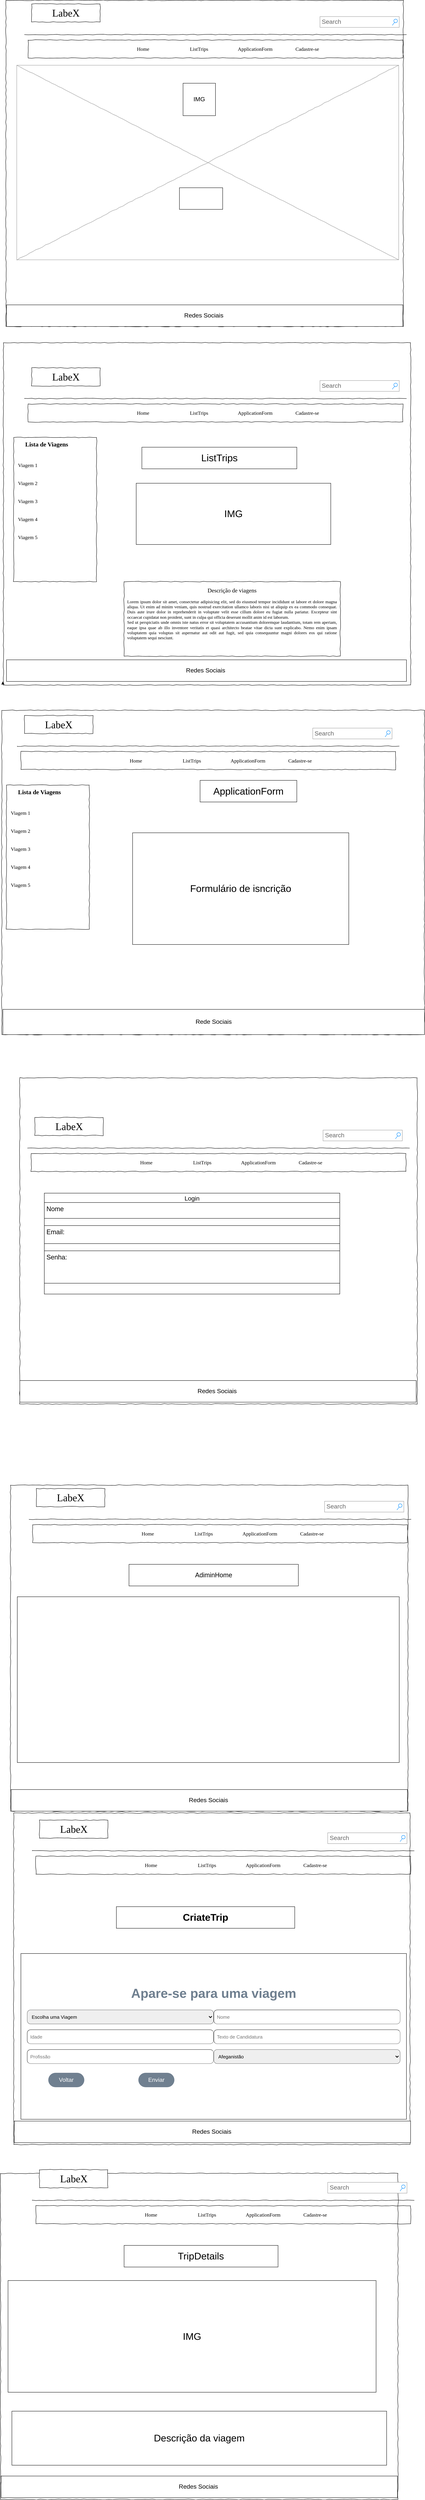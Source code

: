 <mxfile version="14.8.4" type="device"><diagram name="Page-1" id="03018318-947c-dd8e-b7a3-06fadd420f32"><mxGraphModel dx="2522" dy="762" grid="1" gridSize="10" guides="1" tooltips="1" connect="1" arrows="1" fold="1" page="1" pageScale="1" pageWidth="1100" pageHeight="850" background="none" math="0" shadow="0"><root><mxCell id="0"/><mxCell id="1" parent="0"/><mxCell id="677b7b8949515195-1" value="" style="whiteSpace=wrap;html=1;rounded=0;shadow=0;labelBackgroundColor=none;strokeColor=#000000;strokeWidth=1;fillColor=none;fontFamily=Verdana;fontSize=12;fontColor=#000000;align=center;comic=1;" parent="1" vertex="1"><mxGeometry x="-31.5" y="50" width="1103" height="905" as="geometry"/></mxCell><mxCell id="677b7b8949515195-2" value="&lt;font style=&quot;vertical-align: inherit&quot;&gt;&lt;font style=&quot;vertical-align: inherit&quot;&gt;LabeX&lt;/font&gt;&lt;/font&gt;" style="whiteSpace=wrap;html=1;rounded=0;shadow=0;labelBackgroundColor=none;strokeWidth=1;fontFamily=Verdana;fontSize=28;align=center;comic=1;" parent="1" vertex="1"><mxGeometry x="40" y="60" width="190" height="50" as="geometry"/></mxCell><mxCell id="677b7b8949515195-3" value="Search" style="strokeWidth=1;shadow=0;dashed=0;align=center;html=1;shape=mxgraph.mockup.forms.searchBox;strokeColor=#999999;mainText=;strokeColor2=#008cff;fontColor=#666666;fontSize=17;align=left;spacingLeft=3;rounded=0;labelBackgroundColor=none;comic=1;" parent="1" vertex="1"><mxGeometry x="840" y="95" width="220" height="30" as="geometry"/></mxCell><mxCell id="677b7b8949515195-9" value="" style="line;strokeWidth=1;html=1;rounded=0;shadow=0;labelBackgroundColor=none;fillColor=none;fontFamily=Verdana;fontSize=14;fontColor=#000000;align=center;comic=1;" parent="1" vertex="1"><mxGeometry x="20" y="140" width="1060" height="10" as="geometry"/></mxCell><mxCell id="677b7b8949515195-10" value="" style="whiteSpace=wrap;html=1;rounded=0;shadow=0;labelBackgroundColor=none;strokeWidth=1;fillColor=none;fontFamily=Verdana;fontSize=12;align=center;comic=1;" parent="1" vertex="1"><mxGeometry x="30" y="160" width="1040" height="50" as="geometry"/></mxCell><mxCell id="677b7b8949515195-11" value="&lt;font style=&quot;vertical-align: inherit&quot;&gt;&lt;font style=&quot;vertical-align: inherit&quot;&gt;Home&lt;/font&gt;&lt;/font&gt;" style="text;html=1;points=[];align=left;verticalAlign=top;spacingTop=-4;fontSize=14;fontFamily=Verdana" parent="1" vertex="1"><mxGeometry x="330" y="175" width="60" height="20" as="geometry"/></mxCell><mxCell id="677b7b8949515195-12" value="&lt;font style=&quot;vertical-align: inherit&quot;&gt;&lt;font style=&quot;vertical-align: inherit&quot;&gt;ListTrips&lt;/font&gt;&lt;/font&gt;" style="text;html=1;points=[];align=left;verticalAlign=top;spacingTop=-4;fontSize=14;fontFamily=Verdana" parent="1" vertex="1"><mxGeometry x="477" y="175" width="83" height="20" as="geometry"/></mxCell><mxCell id="677b7b8949515195-13" value="&lt;font style=&quot;vertical-align: inherit&quot;&gt;&lt;font style=&quot;vertical-align: inherit&quot;&gt;ApplicationForm&lt;/font&gt;&lt;/font&gt;" style="text;html=1;points=[];align=left;verticalAlign=top;spacingTop=-4;fontSize=14;fontFamily=Verdana" parent="1" vertex="1"><mxGeometry x="610" y="175" width="130" height="20" as="geometry"/></mxCell><mxCell id="677b7b8949515195-14" value="&lt;font style=&quot;vertical-align: inherit&quot;&gt;&lt;font style=&quot;vertical-align: inherit&quot;&gt;Cadastre-se&lt;/font&gt;&lt;/font&gt;" style="text;html=1;points=[];align=left;verticalAlign=top;spacingTop=-4;fontSize=14;fontFamily=Verdana" parent="1" vertex="1"><mxGeometry x="770" y="175" width="60" height="20" as="geometry"/></mxCell><mxCell id="677b7b8949515195-16" value="" style="verticalLabelPosition=bottom;shadow=0;dashed=0;align=center;html=1;verticalAlign=top;strokeWidth=1;shape=mxgraph.mockup.graphics.simpleIcon;strokeColor=#999999;rounded=0;labelBackgroundColor=none;fontFamily=Verdana;fontSize=14;fontColor=#000000;comic=1;" parent="1" vertex="1"><mxGeometry x="-1.5" y="230" width="1060" height="540" as="geometry"/></mxCell><mxCell id="M_PSz3TIWl2avOr9-s0I-49" style="edgeStyle=orthogonalEdgeStyle;rounded=0;orthogonalLoop=1;jettySize=auto;html=1;fontSize=17;" edge="1" parent="1"><mxGeometry relative="1" as="geometry"><mxPoint x="-40" y="1940" as="targetPoint"/><mxPoint x="-40" y="1950" as="sourcePoint"/></mxGeometry></mxCell><mxCell id="M_PSz3TIWl2avOr9-s0I-8" value="" style="whiteSpace=wrap;html=1;rounded=0;shadow=0;labelBackgroundColor=none;strokeColor=#000000;strokeWidth=1;fillColor=none;fontFamily=Verdana;fontSize=12;fontColor=#000000;align=center;comic=1;" vertex="1" parent="1"><mxGeometry x="-38.5" y="1000" width="1130" height="950" as="geometry"/></mxCell><mxCell id="M_PSz3TIWl2avOr9-s0I-9" value="&lt;font style=&quot;vertical-align: inherit&quot;&gt;&lt;font style=&quot;vertical-align: inherit&quot;&gt;LabeX&lt;/font&gt;&lt;/font&gt;" style="whiteSpace=wrap;html=1;rounded=0;shadow=0;labelBackgroundColor=none;strokeWidth=1;fontFamily=Verdana;fontSize=28;align=center;comic=1;" vertex="1" parent="1"><mxGeometry x="40" y="1070" width="190" height="50" as="geometry"/></mxCell><mxCell id="M_PSz3TIWl2avOr9-s0I-10" value="Search" style="strokeWidth=1;shadow=0;dashed=0;align=center;html=1;shape=mxgraph.mockup.forms.searchBox;strokeColor=#999999;mainText=;strokeColor2=#008cff;fontColor=#666666;fontSize=17;align=left;spacingLeft=3;rounded=0;labelBackgroundColor=none;comic=1;" vertex="1" parent="1"><mxGeometry x="840" y="1105" width="220" height="30" as="geometry"/></mxCell><mxCell id="M_PSz3TIWl2avOr9-s0I-11" value="" style="line;strokeWidth=1;html=1;rounded=0;shadow=0;labelBackgroundColor=none;fillColor=none;fontFamily=Verdana;fontSize=14;fontColor=#000000;align=center;comic=1;" vertex="1" parent="1"><mxGeometry x="20" y="1150" width="1060" height="10" as="geometry"/></mxCell><mxCell id="M_PSz3TIWl2avOr9-s0I-12" value="" style="whiteSpace=wrap;html=1;rounded=0;shadow=0;labelBackgroundColor=none;strokeWidth=1;fillColor=none;fontFamily=Verdana;fontSize=12;align=center;comic=1;" vertex="1" parent="1"><mxGeometry x="30" y="1170" width="1040" height="50" as="geometry"/></mxCell><mxCell id="M_PSz3TIWl2avOr9-s0I-13" value="&lt;font style=&quot;vertical-align: inherit&quot;&gt;&lt;font style=&quot;vertical-align: inherit&quot;&gt;Home&lt;/font&gt;&lt;/font&gt;" style="text;html=1;points=[];align=left;verticalAlign=top;spacingTop=-4;fontSize=14;fontFamily=Verdana" vertex="1" parent="1"><mxGeometry x="330" y="1185" width="60" height="20" as="geometry"/></mxCell><mxCell id="M_PSz3TIWl2avOr9-s0I-14" value="&lt;font style=&quot;vertical-align: inherit&quot;&gt;&lt;font style=&quot;vertical-align: inherit&quot;&gt;ListTrips&lt;/font&gt;&lt;/font&gt;" style="text;html=1;points=[];align=left;verticalAlign=top;spacingTop=-4;fontSize=14;fontFamily=Verdana" vertex="1" parent="1"><mxGeometry x="477" y="1185" width="83" height="20" as="geometry"/></mxCell><mxCell id="M_PSz3TIWl2avOr9-s0I-15" value="&lt;font style=&quot;vertical-align: inherit&quot;&gt;&lt;font style=&quot;vertical-align: inherit&quot;&gt;ApplicationForm&lt;/font&gt;&lt;/font&gt;" style="text;html=1;points=[];align=left;verticalAlign=top;spacingTop=-4;fontSize=14;fontFamily=Verdana" vertex="1" parent="1"><mxGeometry x="610" y="1185" width="130" height="20" as="geometry"/></mxCell><mxCell id="M_PSz3TIWl2avOr9-s0I-16" value="&lt;font style=&quot;vertical-align: inherit&quot;&gt;&lt;font style=&quot;vertical-align: inherit&quot;&gt;Cadastre-se&lt;/font&gt;&lt;/font&gt;" style="text;html=1;points=[];align=left;verticalAlign=top;spacingTop=-4;fontSize=14;fontFamily=Verdana" vertex="1" parent="1"><mxGeometry x="770" y="1185" width="60" height="20" as="geometry"/></mxCell><mxCell id="M_PSz3TIWl2avOr9-s0I-17" value="&lt;div&gt;&lt;span&gt;&lt;font style=&quot;font-size: 16px&quot;&gt;Descrição de viagens&lt;/font&gt;&lt;/span&gt;&lt;/div&gt;&lt;div style=&quot;text-align: justify&quot;&gt;&lt;span&gt;&lt;br&gt;&lt;/span&gt;&lt;/div&gt;&lt;div style=&quot;text-align: justify&quot;&gt;&lt;span&gt;Lorem ipsum dolor sit amet, consectetur adipisicing elit, sed do eiusmod tempor incididunt ut labore et dolore magna aliqua. Ut enim ad minim veniam, quis nostrud exercitation ullamco laboris nisi ut aliquip ex ea commodo consequat. Duis aute irure dolor in reprehenderit in voluptate velit esse cillum dolore eu fugiat nulla pariatur. Excepteur sint occaecat cupidatat non proident, sunt in culpa qui officia deserunt mollit anim id est laborum.&lt;/span&gt;&lt;/div&gt;&lt;div style=&quot;text-align: justify&quot;&gt;&lt;span&gt;Sed ut perspiciatis unde omnis iste natus error sit voluptatem accusantium doloremque laudantium, totam rem aperiam, eaque ipsa quae ab illo inventore veritatis et quasi architecto beatae vitae dicta sunt explicabo. Nemo enim ipsam voluptatem quia voluptas sit aspernatur aut odit aut fugit, sed quia consequuntur magni dolores eos qui ratione voluptatem sequi nesciunt.&amp;nbsp;&lt;/span&gt;&lt;/div&gt;" style="whiteSpace=wrap;html=1;rounded=0;shadow=0;labelBackgroundColor=none;strokeWidth=1;fillColor=none;fontFamily=Verdana;fontSize=12;align=center;verticalAlign=top;spacing=10;comic=1;" vertex="1" parent="1"><mxGeometry x="296.38" y="1663" width="600" height="207" as="geometry"/></mxCell><mxCell id="M_PSz3TIWl2avOr9-s0I-19" value="" style="whiteSpace=wrap;html=1;rounded=0;shadow=0;labelBackgroundColor=none;strokeWidth=1;fillColor=none;fontFamily=Verdana;fontSize=12;align=center;comic=1;" vertex="1" parent="1"><mxGeometry x="-10" y="1263" width="230" height="400" as="geometry"/></mxCell><mxCell id="M_PSz3TIWl2avOr9-s0I-20" value="&lt;font style=&quot;vertical-align: inherit; font-size: 17px;&quot;&gt;&lt;font style=&quot;vertical-align: inherit; font-size: 17px;&quot;&gt;&lt;font style=&quot;vertical-align: inherit; font-size: 17px;&quot;&gt;&lt;font style=&quot;vertical-align: inherit; font-size: 17px;&quot;&gt;Lista de Viagens&lt;/font&gt;&lt;/font&gt;&lt;/font&gt;&lt;/font&gt;" style="text;html=1;points=[];align=left;verticalAlign=top;spacingTop=-4;fontSize=17;fontFamily=Verdana;fontStyle=1" vertex="1" parent="1"><mxGeometry x="20" y="1270" width="170" height="20" as="geometry"/></mxCell><mxCell id="M_PSz3TIWl2avOr9-s0I-21" value="&lt;font style=&quot;vertical-align: inherit&quot;&gt;&lt;font style=&quot;vertical-align: inherit&quot;&gt;&lt;font style=&quot;vertical-align: inherit&quot;&gt;&lt;font style=&quot;vertical-align: inherit&quot;&gt;Viagem 1&lt;/font&gt;&lt;/font&gt;&lt;/font&gt;&lt;/font&gt;" style="text;html=1;points=[];align=left;verticalAlign=top;spacingTop=-4;fontSize=14;fontFamily=Verdana" vertex="1" parent="1"><mxGeometry y="1330" width="170" height="20" as="geometry"/></mxCell><mxCell id="M_PSz3TIWl2avOr9-s0I-22" value="&lt;font style=&quot;vertical-align: inherit&quot;&gt;&lt;font style=&quot;vertical-align: inherit&quot;&gt;&lt;font style=&quot;vertical-align: inherit&quot;&gt;&lt;font style=&quot;vertical-align: inherit&quot;&gt;Viagem 2&lt;/font&gt;&lt;/font&gt;&lt;/font&gt;&lt;/font&gt;" style="text;html=1;points=[];align=left;verticalAlign=top;spacingTop=-4;fontSize=14;fontFamily=Verdana" vertex="1" parent="1"><mxGeometry y="1380" width="170" height="20" as="geometry"/></mxCell><mxCell id="M_PSz3TIWl2avOr9-s0I-23" value="&lt;font style=&quot;vertical-align: inherit&quot;&gt;&lt;font style=&quot;vertical-align: inherit&quot;&gt;&lt;font style=&quot;vertical-align: inherit&quot;&gt;&lt;font style=&quot;vertical-align: inherit&quot;&gt;Viagem 3&lt;/font&gt;&lt;/font&gt;&lt;/font&gt;&lt;/font&gt;" style="text;html=1;points=[];align=left;verticalAlign=top;spacingTop=-4;fontSize=14;fontFamily=Verdana" vertex="1" parent="1"><mxGeometry y="1430" width="170" height="20" as="geometry"/></mxCell><mxCell id="M_PSz3TIWl2avOr9-s0I-24" value="&lt;font style=&quot;vertical-align: inherit&quot;&gt;&lt;font style=&quot;vertical-align: inherit&quot;&gt;&lt;font style=&quot;vertical-align: inherit&quot;&gt;&lt;font style=&quot;vertical-align: inherit&quot;&gt;Viagem 4&lt;/font&gt;&lt;/font&gt;&lt;/font&gt;&lt;/font&gt;" style="text;html=1;points=[];align=left;verticalAlign=top;spacingTop=-4;fontSize=14;fontFamily=Verdana" vertex="1" parent="1"><mxGeometry y="1480" width="170" height="20" as="geometry"/></mxCell><mxCell id="M_PSz3TIWl2avOr9-s0I-25" value="&lt;font style=&quot;vertical-align: inherit&quot;&gt;&lt;font style=&quot;vertical-align: inherit&quot;&gt;Viagem 5&lt;/font&gt;&lt;/font&gt;" style="text;html=1;points=[];align=left;verticalAlign=top;spacingTop=-4;fontSize=14;fontFamily=Verdana" vertex="1" parent="1"><mxGeometry y="1530" width="170" height="20" as="geometry"/></mxCell><mxCell id="M_PSz3TIWl2avOr9-s0I-26" value="" style="whiteSpace=wrap;html=1;rounded=0;shadow=0;labelBackgroundColor=none;strokeColor=#000000;strokeWidth=1;fillColor=none;fontFamily=Verdana;fontSize=12;fontColor=#000000;align=center;comic=1;" vertex="1" parent="1"><mxGeometry x="-43" y="2020" width="1173" height="900" as="geometry"/></mxCell><mxCell id="M_PSz3TIWl2avOr9-s0I-27" value="&lt;font style=&quot;vertical-align: inherit&quot;&gt;&lt;font style=&quot;vertical-align: inherit&quot;&gt;LabeX&lt;/font&gt;&lt;/font&gt;" style="whiteSpace=wrap;html=1;rounded=0;shadow=0;labelBackgroundColor=none;strokeWidth=1;fontFamily=Verdana;fontSize=28;align=center;comic=1;" vertex="1" parent="1"><mxGeometry x="20" y="2034.5" width="190" height="50" as="geometry"/></mxCell><mxCell id="M_PSz3TIWl2avOr9-s0I-28" value="Search" style="strokeWidth=1;shadow=0;dashed=0;align=center;html=1;shape=mxgraph.mockup.forms.searchBox;strokeColor=#999999;mainText=;strokeColor2=#008cff;fontColor=#666666;fontSize=17;align=left;spacingLeft=3;rounded=0;labelBackgroundColor=none;comic=1;" vertex="1" parent="1"><mxGeometry x="820" y="2069.5" width="220" height="30" as="geometry"/></mxCell><mxCell id="M_PSz3TIWl2avOr9-s0I-29" value="" style="line;strokeWidth=1;html=1;rounded=0;shadow=0;labelBackgroundColor=none;fillColor=none;fontFamily=Verdana;fontSize=14;fontColor=#000000;align=center;comic=1;" vertex="1" parent="1"><mxGeometry y="2114.5" width="1060" height="10" as="geometry"/></mxCell><mxCell id="M_PSz3TIWl2avOr9-s0I-30" value="" style="whiteSpace=wrap;html=1;rounded=0;shadow=0;labelBackgroundColor=none;strokeWidth=1;fillColor=none;fontFamily=Verdana;fontSize=12;align=center;comic=1;" vertex="1" parent="1"><mxGeometry x="10" y="2134.5" width="1040" height="50" as="geometry"/></mxCell><mxCell id="M_PSz3TIWl2avOr9-s0I-31" value="&lt;font style=&quot;vertical-align: inherit&quot;&gt;&lt;font style=&quot;vertical-align: inherit&quot;&gt;Home&lt;/font&gt;&lt;/font&gt;" style="text;html=1;points=[];align=left;verticalAlign=top;spacingTop=-4;fontSize=14;fontFamily=Verdana" vertex="1" parent="1"><mxGeometry x="310" y="2149.5" width="60" height="20" as="geometry"/></mxCell><mxCell id="M_PSz3TIWl2avOr9-s0I-32" value="&lt;font style=&quot;vertical-align: inherit&quot;&gt;&lt;font style=&quot;vertical-align: inherit&quot;&gt;ListTrips&lt;/font&gt;&lt;/font&gt;" style="text;html=1;points=[];align=left;verticalAlign=top;spacingTop=-4;fontSize=14;fontFamily=Verdana" vertex="1" parent="1"><mxGeometry x="457" y="2149.5" width="83" height="20" as="geometry"/></mxCell><mxCell id="M_PSz3TIWl2avOr9-s0I-33" value="&lt;font style=&quot;vertical-align: inherit&quot;&gt;&lt;font style=&quot;vertical-align: inherit&quot;&gt;ApplicationForm&lt;/font&gt;&lt;/font&gt;" style="text;html=1;points=[];align=left;verticalAlign=top;spacingTop=-4;fontSize=14;fontFamily=Verdana" vertex="1" parent="1"><mxGeometry x="590" y="2149.5" width="130" height="20" as="geometry"/></mxCell><mxCell id="M_PSz3TIWl2avOr9-s0I-34" value="&lt;font style=&quot;vertical-align: inherit&quot;&gt;&lt;font style=&quot;vertical-align: inherit&quot;&gt;Cadastre-se&lt;/font&gt;&lt;/font&gt;" style="text;html=1;points=[];align=left;verticalAlign=top;spacingTop=-4;fontSize=14;fontFamily=Verdana" vertex="1" parent="1"><mxGeometry x="750" y="2149.5" width="60" height="20" as="geometry"/></mxCell><mxCell id="M_PSz3TIWl2avOr9-s0I-37" value="" style="whiteSpace=wrap;html=1;rounded=0;shadow=0;labelBackgroundColor=none;strokeWidth=1;fillColor=none;fontFamily=Verdana;fontSize=12;align=center;comic=1;" vertex="1" parent="1"><mxGeometry x="-30" y="2227.5" width="230" height="400" as="geometry"/></mxCell><mxCell id="M_PSz3TIWl2avOr9-s0I-38" value="&lt;font style=&quot;vertical-align: inherit; font-size: 17px;&quot;&gt;&lt;font style=&quot;vertical-align: inherit; font-size: 17px;&quot;&gt;&lt;font style=&quot;vertical-align: inherit; font-size: 17px;&quot;&gt;&lt;font style=&quot;vertical-align: inherit; font-size: 17px;&quot;&gt;Lista de Viagens&lt;/font&gt;&lt;/font&gt;&lt;/font&gt;&lt;/font&gt;" style="text;html=1;points=[];align=left;verticalAlign=top;spacingTop=-4;fontSize=17;fontFamily=Verdana;fontStyle=1" vertex="1" parent="1"><mxGeometry y="2234.5" width="170" height="20" as="geometry"/></mxCell><mxCell id="M_PSz3TIWl2avOr9-s0I-39" value="&lt;font style=&quot;vertical-align: inherit&quot;&gt;&lt;font style=&quot;vertical-align: inherit&quot;&gt;&lt;font style=&quot;vertical-align: inherit&quot;&gt;&lt;font style=&quot;vertical-align: inherit&quot;&gt;Viagem 1&lt;/font&gt;&lt;/font&gt;&lt;/font&gt;&lt;/font&gt;" style="text;html=1;points=[];align=left;verticalAlign=top;spacingTop=-4;fontSize=14;fontFamily=Verdana" vertex="1" parent="1"><mxGeometry x="-20" y="2294.5" width="170" height="20" as="geometry"/></mxCell><mxCell id="M_PSz3TIWl2avOr9-s0I-40" value="&lt;font style=&quot;vertical-align: inherit&quot;&gt;&lt;font style=&quot;vertical-align: inherit&quot;&gt;&lt;font style=&quot;vertical-align: inherit&quot;&gt;&lt;font style=&quot;vertical-align: inherit&quot;&gt;Viagem 2&lt;/font&gt;&lt;/font&gt;&lt;/font&gt;&lt;/font&gt;" style="text;html=1;points=[];align=left;verticalAlign=top;spacingTop=-4;fontSize=14;fontFamily=Verdana" vertex="1" parent="1"><mxGeometry x="-20" y="2344.5" width="170" height="20" as="geometry"/></mxCell><mxCell id="M_PSz3TIWl2avOr9-s0I-41" value="&lt;font style=&quot;vertical-align: inherit&quot;&gt;&lt;font style=&quot;vertical-align: inherit&quot;&gt;&lt;font style=&quot;vertical-align: inherit&quot;&gt;&lt;font style=&quot;vertical-align: inherit&quot;&gt;Viagem 3&lt;/font&gt;&lt;/font&gt;&lt;/font&gt;&lt;/font&gt;" style="text;html=1;points=[];align=left;verticalAlign=top;spacingTop=-4;fontSize=14;fontFamily=Verdana" vertex="1" parent="1"><mxGeometry x="-20" y="2394.5" width="170" height="20" as="geometry"/></mxCell><mxCell id="M_PSz3TIWl2avOr9-s0I-42" value="&lt;font style=&quot;vertical-align: inherit&quot;&gt;&lt;font style=&quot;vertical-align: inherit&quot;&gt;&lt;font style=&quot;vertical-align: inherit&quot;&gt;&lt;font style=&quot;vertical-align: inherit&quot;&gt;Viagem 4&lt;/font&gt;&lt;/font&gt;&lt;/font&gt;&lt;/font&gt;" style="text;html=1;points=[];align=left;verticalAlign=top;spacingTop=-4;fontSize=14;fontFamily=Verdana" vertex="1" parent="1"><mxGeometry x="-20" y="2444.5" width="170" height="20" as="geometry"/></mxCell><mxCell id="M_PSz3TIWl2avOr9-s0I-43" value="&lt;font style=&quot;vertical-align: inherit&quot;&gt;&lt;font style=&quot;vertical-align: inherit&quot;&gt;Viagem 5&lt;/font&gt;&lt;/font&gt;" style="text;html=1;points=[];align=left;verticalAlign=top;spacingTop=-4;fontSize=14;fontFamily=Verdana" vertex="1" parent="1"><mxGeometry x="-20" y="2494.5" width="170" height="20" as="geometry"/></mxCell><mxCell id="M_PSz3TIWl2avOr9-s0I-44" value="IMG" style="whiteSpace=wrap;html=1;aspect=fixed;fontSize=17;" vertex="1" parent="1"><mxGeometry x="460" y="280" width="90" height="90" as="geometry"/></mxCell><mxCell id="M_PSz3TIWl2avOr9-s0I-46" value="" style="rounded=0;whiteSpace=wrap;html=1;fontSize=17;" vertex="1" parent="1"><mxGeometry x="450" y="570" width="120" height="60" as="geometry"/></mxCell><mxCell id="M_PSz3TIWl2avOr9-s0I-47" value="Redes Sociais&amp;nbsp;" style="rounded=0;whiteSpace=wrap;html=1;fontSize=17;" vertex="1" parent="1"><mxGeometry x="-30" y="895" width="1100" height="60" as="geometry"/></mxCell><mxCell id="M_PSz3TIWl2avOr9-s0I-48" value="&lt;font style=&quot;font-size: 27px&quot;&gt;ListTrips&lt;/font&gt;" style="rounded=0;whiteSpace=wrap;html=1;fontSize=17;" vertex="1" parent="1"><mxGeometry x="345.75" y="1290" width="430" height="60" as="geometry"/></mxCell><mxCell id="M_PSz3TIWl2avOr9-s0I-50" value="Redes Sociais&amp;nbsp;" style="rounded=0;whiteSpace=wrap;html=1;fontSize=17;" vertex="1" parent="1"><mxGeometry x="-30" y="1880" width="1110" height="60" as="geometry"/></mxCell><mxCell id="M_PSz3TIWl2avOr9-s0I-52" value="" style="whiteSpace=wrap;html=1;rounded=0;shadow=0;labelBackgroundColor=none;strokeColor=#000000;strokeWidth=1;fillColor=none;fontFamily=Verdana;fontSize=12;fontColor=#000000;align=center;comic=1;" vertex="1" parent="1"><mxGeometry x="7" y="3040" width="1103" height="905" as="geometry"/></mxCell><mxCell id="M_PSz3TIWl2avOr9-s0I-53" value="&lt;font style=&quot;vertical-align: inherit&quot;&gt;&lt;font style=&quot;vertical-align: inherit&quot;&gt;LabeX&lt;/font&gt;&lt;/font&gt;" style="whiteSpace=wrap;html=1;rounded=0;shadow=0;labelBackgroundColor=none;strokeWidth=1;fontFamily=Verdana;fontSize=28;align=center;comic=1;" vertex="1" parent="1"><mxGeometry x="48.5" y="3150" width="190" height="50" as="geometry"/></mxCell><mxCell id="M_PSz3TIWl2avOr9-s0I-54" value="Search" style="strokeWidth=1;shadow=0;dashed=0;align=center;html=1;shape=mxgraph.mockup.forms.searchBox;strokeColor=#999999;mainText=;strokeColor2=#008cff;fontColor=#666666;fontSize=17;align=left;spacingLeft=3;rounded=0;labelBackgroundColor=none;comic=1;" vertex="1" parent="1"><mxGeometry x="848.5" y="3185" width="220" height="30" as="geometry"/></mxCell><mxCell id="M_PSz3TIWl2avOr9-s0I-55" value="" style="line;strokeWidth=1;html=1;rounded=0;shadow=0;labelBackgroundColor=none;fillColor=none;fontFamily=Verdana;fontSize=14;fontColor=#000000;align=center;comic=1;" vertex="1" parent="1"><mxGeometry x="28.5" y="3230" width="1060" height="10" as="geometry"/></mxCell><mxCell id="M_PSz3TIWl2avOr9-s0I-56" value="" style="whiteSpace=wrap;html=1;rounded=0;shadow=0;labelBackgroundColor=none;strokeWidth=1;fillColor=none;fontFamily=Verdana;fontSize=12;align=center;comic=1;" vertex="1" parent="1"><mxGeometry x="38.5" y="3250" width="1040" height="50" as="geometry"/></mxCell><mxCell id="M_PSz3TIWl2avOr9-s0I-57" value="&lt;font style=&quot;vertical-align: inherit&quot;&gt;&lt;font style=&quot;vertical-align: inherit&quot;&gt;Home&lt;/font&gt;&lt;/font&gt;" style="text;html=1;points=[];align=left;verticalAlign=top;spacingTop=-4;fontSize=14;fontFamily=Verdana" vertex="1" parent="1"><mxGeometry x="338.5" y="3265" width="60" height="20" as="geometry"/></mxCell><mxCell id="M_PSz3TIWl2avOr9-s0I-58" value="&lt;font style=&quot;vertical-align: inherit&quot;&gt;&lt;font style=&quot;vertical-align: inherit&quot;&gt;ListTrips&lt;/font&gt;&lt;/font&gt;" style="text;html=1;points=[];align=left;verticalAlign=top;spacingTop=-4;fontSize=14;fontFamily=Verdana" vertex="1" parent="1"><mxGeometry x="485.5" y="3265" width="83" height="20" as="geometry"/></mxCell><mxCell id="M_PSz3TIWl2avOr9-s0I-59" value="&lt;font style=&quot;vertical-align: inherit&quot;&gt;&lt;font style=&quot;vertical-align: inherit&quot;&gt;ApplicationForm&lt;/font&gt;&lt;/font&gt;" style="text;html=1;points=[];align=left;verticalAlign=top;spacingTop=-4;fontSize=14;fontFamily=Verdana" vertex="1" parent="1"><mxGeometry x="618.5" y="3265" width="130" height="20" as="geometry"/></mxCell><mxCell id="M_PSz3TIWl2avOr9-s0I-60" value="&lt;font style=&quot;vertical-align: inherit&quot;&gt;&lt;font style=&quot;vertical-align: inherit&quot;&gt;Cadastre-se&lt;/font&gt;&lt;/font&gt;" style="text;html=1;points=[];align=left;verticalAlign=top;spacingTop=-4;fontSize=14;fontFamily=Verdana" vertex="1" parent="1"><mxGeometry x="778.5" y="3265" width="60" height="20" as="geometry"/></mxCell><mxCell id="M_PSz3TIWl2avOr9-s0I-64" value="Redes Sociais&amp;nbsp;" style="rounded=0;whiteSpace=wrap;html=1;fontSize=17;" vertex="1" parent="1"><mxGeometry x="7" y="3880" width="1100" height="60" as="geometry"/></mxCell><mxCell id="M_PSz3TIWl2avOr9-s0I-65" value="" style="whiteSpace=wrap;html=1;rounded=0;shadow=0;labelBackgroundColor=none;strokeColor=#000000;strokeWidth=1;fillColor=none;fontFamily=Verdana;fontSize=12;fontColor=#000000;align=center;comic=1;" vertex="1" parent="1"><mxGeometry x="-18.75" y="4170" width="1103" height="905" as="geometry"/></mxCell><mxCell id="M_PSz3TIWl2avOr9-s0I-66" value="&lt;font style=&quot;vertical-align: inherit&quot;&gt;&lt;font style=&quot;vertical-align: inherit&quot;&gt;LabeX&lt;/font&gt;&lt;/font&gt;" style="whiteSpace=wrap;html=1;rounded=0;shadow=0;labelBackgroundColor=none;strokeWidth=1;fontFamily=Verdana;fontSize=28;align=center;comic=1;" vertex="1" parent="1"><mxGeometry x="52.75" y="4180" width="190" height="50" as="geometry"/></mxCell><mxCell id="M_PSz3TIWl2avOr9-s0I-67" value="Search" style="strokeWidth=1;shadow=0;dashed=0;align=center;html=1;shape=mxgraph.mockup.forms.searchBox;strokeColor=#999999;mainText=;strokeColor2=#008cff;fontColor=#666666;fontSize=17;align=left;spacingLeft=3;rounded=0;labelBackgroundColor=none;comic=1;" vertex="1" parent="1"><mxGeometry x="852.75" y="4215" width="220" height="30" as="geometry"/></mxCell><mxCell id="M_PSz3TIWl2avOr9-s0I-68" value="" style="line;strokeWidth=1;html=1;rounded=0;shadow=0;labelBackgroundColor=none;fillColor=none;fontFamily=Verdana;fontSize=14;fontColor=#000000;align=center;comic=1;" vertex="1" parent="1"><mxGeometry x="32.75" y="4260" width="1060" height="10" as="geometry"/></mxCell><mxCell id="M_PSz3TIWl2avOr9-s0I-69" value="" style="whiteSpace=wrap;html=1;rounded=0;shadow=0;labelBackgroundColor=none;strokeWidth=1;fillColor=none;fontFamily=Verdana;fontSize=12;align=center;comic=1;" vertex="1" parent="1"><mxGeometry x="42.75" y="4280" width="1040" height="50" as="geometry"/></mxCell><mxCell id="M_PSz3TIWl2avOr9-s0I-70" value="&lt;font style=&quot;vertical-align: inherit&quot;&gt;&lt;font style=&quot;vertical-align: inherit&quot;&gt;Home&lt;/font&gt;&lt;/font&gt;" style="text;html=1;points=[];align=left;verticalAlign=top;spacingTop=-4;fontSize=14;fontFamily=Verdana" vertex="1" parent="1"><mxGeometry x="342.75" y="4295" width="60" height="20" as="geometry"/></mxCell><mxCell id="M_PSz3TIWl2avOr9-s0I-71" value="&lt;font style=&quot;vertical-align: inherit&quot;&gt;&lt;font style=&quot;vertical-align: inherit&quot;&gt;ListTrips&lt;/font&gt;&lt;/font&gt;" style="text;html=1;points=[];align=left;verticalAlign=top;spacingTop=-4;fontSize=14;fontFamily=Verdana" vertex="1" parent="1"><mxGeometry x="489.75" y="4295" width="83" height="20" as="geometry"/></mxCell><mxCell id="M_PSz3TIWl2avOr9-s0I-72" value="&lt;font style=&quot;vertical-align: inherit&quot;&gt;&lt;font style=&quot;vertical-align: inherit&quot;&gt;ApplicationForm&lt;/font&gt;&lt;/font&gt;" style="text;html=1;points=[];align=left;verticalAlign=top;spacingTop=-4;fontSize=14;fontFamily=Verdana" vertex="1" parent="1"><mxGeometry x="622.75" y="4295" width="130" height="20" as="geometry"/></mxCell><mxCell id="M_PSz3TIWl2avOr9-s0I-73" value="&lt;font style=&quot;vertical-align: inherit&quot;&gt;&lt;font style=&quot;vertical-align: inherit&quot;&gt;Cadastre-se&lt;/font&gt;&lt;/font&gt;" style="text;html=1;points=[];align=left;verticalAlign=top;spacingTop=-4;fontSize=14;fontFamily=Verdana" vertex="1" parent="1"><mxGeometry x="782.75" y="4295" width="60" height="20" as="geometry"/></mxCell><mxCell id="M_PSz3TIWl2avOr9-s0I-77" value="Redes Sociais&amp;nbsp;" style="rounded=0;whiteSpace=wrap;html=1;fontSize=17;" vertex="1" parent="1"><mxGeometry x="-17.25" y="5015" width="1100" height="60" as="geometry"/></mxCell><mxCell id="M_PSz3TIWl2avOr9-s0I-78" value="" style="whiteSpace=wrap;html=1;rounded=0;shadow=0;labelBackgroundColor=none;strokeColor=#000000;strokeWidth=1;fillColor=none;fontFamily=Verdana;fontSize=12;fontColor=#000000;align=center;comic=1;" vertex="1" parent="1"><mxGeometry x="-10" y="5080" width="1100" height="920" as="geometry"/></mxCell><mxCell id="M_PSz3TIWl2avOr9-s0I-79" value="&lt;font style=&quot;vertical-align: inherit&quot;&gt;&lt;font style=&quot;vertical-align: inherit&quot;&gt;LabeX&lt;/font&gt;&lt;/font&gt;" style="whiteSpace=wrap;html=1;rounded=0;shadow=0;labelBackgroundColor=none;strokeWidth=1;fontFamily=Verdana;fontSize=28;align=center;comic=1;" vertex="1" parent="1"><mxGeometry x="61.5" y="5100" width="190" height="50" as="geometry"/></mxCell><mxCell id="M_PSz3TIWl2avOr9-s0I-80" value="Search" style="strokeWidth=1;shadow=0;dashed=0;align=center;html=1;shape=mxgraph.mockup.forms.searchBox;strokeColor=#999999;mainText=;strokeColor2=#008cff;fontColor=#666666;fontSize=17;align=left;spacingLeft=3;rounded=0;labelBackgroundColor=none;comic=1;" vertex="1" parent="1"><mxGeometry x="861.5" y="5135" width="220" height="30" as="geometry"/></mxCell><mxCell id="M_PSz3TIWl2avOr9-s0I-81" value="" style="line;strokeWidth=1;html=1;rounded=0;shadow=0;labelBackgroundColor=none;fillColor=none;fontFamily=Verdana;fontSize=14;fontColor=#000000;align=center;comic=1;" vertex="1" parent="1"><mxGeometry x="41.5" y="5180" width="1060" height="10" as="geometry"/></mxCell><mxCell id="M_PSz3TIWl2avOr9-s0I-82" value="" style="whiteSpace=wrap;html=1;rounded=0;shadow=0;labelBackgroundColor=none;strokeWidth=1;fillColor=none;fontFamily=Verdana;fontSize=12;align=center;comic=1;" vertex="1" parent="1"><mxGeometry x="51.5" y="5200" width="1040" height="50" as="geometry"/></mxCell><mxCell id="M_PSz3TIWl2avOr9-s0I-83" value="&lt;font style=&quot;vertical-align: inherit&quot;&gt;&lt;font style=&quot;vertical-align: inherit&quot;&gt;Home&lt;/font&gt;&lt;/font&gt;" style="text;html=1;points=[];align=left;verticalAlign=top;spacingTop=-4;fontSize=14;fontFamily=Verdana" vertex="1" parent="1"><mxGeometry x="351.5" y="5215" width="60" height="20" as="geometry"/></mxCell><mxCell id="M_PSz3TIWl2avOr9-s0I-84" value="&lt;font style=&quot;vertical-align: inherit&quot;&gt;&lt;font style=&quot;vertical-align: inherit&quot;&gt;ListTrips&lt;/font&gt;&lt;/font&gt;" style="text;html=1;points=[];align=left;verticalAlign=top;spacingTop=-4;fontSize=14;fontFamily=Verdana" vertex="1" parent="1"><mxGeometry x="498.5" y="5215" width="83" height="20" as="geometry"/></mxCell><mxCell id="M_PSz3TIWl2avOr9-s0I-85" value="&lt;font style=&quot;vertical-align: inherit&quot;&gt;&lt;font style=&quot;vertical-align: inherit&quot;&gt;ApplicationForm&lt;/font&gt;&lt;/font&gt;" style="text;html=1;points=[];align=left;verticalAlign=top;spacingTop=-4;fontSize=14;fontFamily=Verdana" vertex="1" parent="1"><mxGeometry x="631.5" y="5215" width="130" height="20" as="geometry"/></mxCell><mxCell id="M_PSz3TIWl2avOr9-s0I-86" value="&lt;font style=&quot;vertical-align: inherit&quot;&gt;&lt;font style=&quot;vertical-align: inherit&quot;&gt;Cadastre-se&lt;/font&gt;&lt;/font&gt;" style="text;html=1;points=[];align=left;verticalAlign=top;spacingTop=-4;fontSize=14;fontFamily=Verdana" vertex="1" parent="1"><mxGeometry x="791.5" y="5215" width="60" height="20" as="geometry"/></mxCell><mxCell id="M_PSz3TIWl2avOr9-s0I-90" value="Redes Sociais&amp;nbsp;" style="rounded=0;whiteSpace=wrap;html=1;fontSize=17;" vertex="1" parent="1"><mxGeometry x="-8.5" y="5935" width="1100" height="60" as="geometry"/></mxCell><mxCell id="M_PSz3TIWl2avOr9-s0I-91" value="" style="whiteSpace=wrap;html=1;rounded=0;shadow=0;labelBackgroundColor=none;strokeColor=#000000;strokeWidth=1;fillColor=none;fontFamily=Verdana;fontSize=12;fontColor=#000000;align=center;comic=1;" vertex="1" parent="1"><mxGeometry x="-46.5" y="6080" width="1103" height="905" as="geometry"/></mxCell><mxCell id="M_PSz3TIWl2avOr9-s0I-92" value="&lt;font style=&quot;vertical-align: inherit&quot;&gt;&lt;font style=&quot;vertical-align: inherit&quot;&gt;LabeX&lt;/font&gt;&lt;/font&gt;" style="whiteSpace=wrap;html=1;rounded=0;shadow=0;labelBackgroundColor=none;strokeWidth=1;fontFamily=Verdana;fontSize=28;align=center;comic=1;" vertex="1" parent="1"><mxGeometry x="61.5" y="6070" width="190" height="50" as="geometry"/></mxCell><mxCell id="M_PSz3TIWl2avOr9-s0I-93" value="Search" style="strokeWidth=1;shadow=0;dashed=0;align=center;html=1;shape=mxgraph.mockup.forms.searchBox;strokeColor=#999999;mainText=;strokeColor2=#008cff;fontColor=#666666;fontSize=17;align=left;spacingLeft=3;rounded=0;labelBackgroundColor=none;comic=1;" vertex="1" parent="1"><mxGeometry x="861.5" y="6105" width="220" height="30" as="geometry"/></mxCell><mxCell id="M_PSz3TIWl2avOr9-s0I-94" value="" style="line;strokeWidth=1;html=1;rounded=0;shadow=0;labelBackgroundColor=none;fillColor=none;fontFamily=Verdana;fontSize=14;fontColor=#000000;align=center;comic=1;" vertex="1" parent="1"><mxGeometry x="41.5" y="6150" width="1060" height="10" as="geometry"/></mxCell><mxCell id="M_PSz3TIWl2avOr9-s0I-95" value="" style="whiteSpace=wrap;html=1;rounded=0;shadow=0;labelBackgroundColor=none;strokeWidth=1;fillColor=none;fontFamily=Verdana;fontSize=12;align=center;comic=1;" vertex="1" parent="1"><mxGeometry x="51.5" y="6170" width="1040" height="50" as="geometry"/></mxCell><mxCell id="M_PSz3TIWl2avOr9-s0I-96" value="&lt;font style=&quot;vertical-align: inherit&quot;&gt;&lt;font style=&quot;vertical-align: inherit&quot;&gt;Home&lt;/font&gt;&lt;/font&gt;" style="text;html=1;points=[];align=left;verticalAlign=top;spacingTop=-4;fontSize=14;fontFamily=Verdana" vertex="1" parent="1"><mxGeometry x="351.5" y="6185" width="60" height="20" as="geometry"/></mxCell><mxCell id="M_PSz3TIWl2avOr9-s0I-97" value="&lt;font style=&quot;vertical-align: inherit&quot;&gt;&lt;font style=&quot;vertical-align: inherit&quot;&gt;ListTrips&lt;/font&gt;&lt;/font&gt;" style="text;html=1;points=[];align=left;verticalAlign=top;spacingTop=-4;fontSize=14;fontFamily=Verdana" vertex="1" parent="1"><mxGeometry x="498.5" y="6185" width="83" height="20" as="geometry"/></mxCell><mxCell id="M_PSz3TIWl2avOr9-s0I-98" value="&lt;font style=&quot;vertical-align: inherit&quot;&gt;&lt;font style=&quot;vertical-align: inherit&quot;&gt;ApplicationForm&lt;/font&gt;&lt;/font&gt;" style="text;html=1;points=[];align=left;verticalAlign=top;spacingTop=-4;fontSize=14;fontFamily=Verdana" vertex="1" parent="1"><mxGeometry x="631.5" y="6185" width="130" height="20" as="geometry"/></mxCell><mxCell id="M_PSz3TIWl2avOr9-s0I-99" value="&lt;font style=&quot;vertical-align: inherit&quot;&gt;&lt;font style=&quot;vertical-align: inherit&quot;&gt;Cadastre-se&lt;/font&gt;&lt;/font&gt;" style="text;html=1;points=[];align=left;verticalAlign=top;spacingTop=-4;fontSize=14;fontFamily=Verdana" vertex="1" parent="1"><mxGeometry x="791.5" y="6185" width="60" height="20" as="geometry"/></mxCell><mxCell id="M_PSz3TIWl2avOr9-s0I-103" value="Redes Sociais&amp;nbsp;" style="rounded=0;whiteSpace=wrap;html=1;fontSize=17;" vertex="1" parent="1"><mxGeometry x="-45" y="6920" width="1100" height="60" as="geometry"/></mxCell><mxCell id="M_PSz3TIWl2avOr9-s0I-104" value="Rede Sociais" style="rounded=0;whiteSpace=wrap;html=1;fontSize=17;" vertex="1" parent="1"><mxGeometry x="-40" y="2850" width="1170" height="70" as="geometry"/></mxCell><mxCell id="M_PSz3TIWl2avOr9-s0I-111" value="Login" style="swimlane;fontStyle=0;childLayout=stackLayout;horizontal=1;startSize=26;horizontalStack=0;resizeParent=1;resizeParentMax=0;resizeLast=0;collapsible=1;marginBottom=0;fontSize=17;" vertex="1" parent="1"><mxGeometry x="75" y="3360" width="820" height="280" as="geometry"><mxRectangle x="40" y="3530" width="60" height="30" as="alternateBounds"/></mxGeometry></mxCell><mxCell id="M_PSz3TIWl2avOr9-s0I-112" value="Nome" style="text;strokeColor=none;fillColor=none;align=left;verticalAlign=top;spacingLeft=4;spacingRight=4;overflow=hidden;rotatable=0;points=[[0,0.5],[1,0.5]];portConstraint=eastwest;fontSize=18;" vertex="1" parent="M_PSz3TIWl2avOr9-s0I-111"><mxGeometry y="26" width="820" height="44" as="geometry"/></mxCell><mxCell id="M_PSz3TIWl2avOr9-s0I-116" value="" style="rounded=0;whiteSpace=wrap;html=1;fontSize=18;" vertex="1" parent="M_PSz3TIWl2avOr9-s0I-111"><mxGeometry y="70" width="820" height="20" as="geometry"/></mxCell><mxCell id="M_PSz3TIWl2avOr9-s0I-113" value="Email:" style="text;strokeColor=none;fillColor=none;align=left;verticalAlign=top;spacingLeft=4;spacingRight=4;overflow=hidden;rotatable=0;points=[[0,0.5],[1,0.5]];portConstraint=eastwest;fontSize=18;" vertex="1" parent="M_PSz3TIWl2avOr9-s0I-111"><mxGeometry y="90" width="820" height="50" as="geometry"/></mxCell><mxCell id="M_PSz3TIWl2avOr9-s0I-117" value="" style="rounded=0;whiteSpace=wrap;html=1;fontSize=18;" vertex="1" parent="M_PSz3TIWl2avOr9-s0I-111"><mxGeometry y="140" width="820" height="20" as="geometry"/></mxCell><mxCell id="M_PSz3TIWl2avOr9-s0I-114" value="Senha:" style="text;strokeColor=none;fillColor=none;align=left;verticalAlign=top;spacingLeft=4;spacingRight=4;overflow=hidden;rotatable=0;points=[[0,0.5],[1,0.5]];portConstraint=eastwest;fontSize=18;" vertex="1" parent="M_PSz3TIWl2avOr9-s0I-111"><mxGeometry y="160" width="820" height="90" as="geometry"/></mxCell><mxCell id="M_PSz3TIWl2avOr9-s0I-118" value="" style="rounded=0;whiteSpace=wrap;html=1;fontSize=18;" vertex="1" parent="M_PSz3TIWl2avOr9-s0I-111"><mxGeometry y="250" width="820" height="30" as="geometry"/></mxCell><mxCell id="M_PSz3TIWl2avOr9-s0I-120" value="AdiminHome" style="rounded=0;whiteSpace=wrap;html=1;fontSize=18;" vertex="1" parent="1"><mxGeometry x="310" y="4390" width="470" height="60" as="geometry"/></mxCell><mxCell id="M_PSz3TIWl2avOr9-s0I-121" value="" style="rounded=0;whiteSpace=wrap;html=1;fontSize=18;" vertex="1" parent="1"><mxGeometry y="4480" width="1060" height="460" as="geometry"/></mxCell><mxCell id="M_PSz3TIWl2avOr9-s0I-122" value="&#10;&#10;&lt;h1 style=&quot;color: slategray; text-align: center; font-style: normal; letter-spacing: normal; text-indent: 0px; text-transform: none; word-spacing: 0px;&quot;&gt;&lt;font style=&quot;vertical-align: inherit&quot;&gt;&lt;font style=&quot;vertical-align: inherit&quot;&gt;Apare-se para uma viagem&lt;/font&gt;&lt;/font&gt;&lt;/h1&gt;&lt;form style=&quot;display: flex; flex-direction: column; align-items: center; width: 500px; color: rgb(0, 0, 0); font-family: &amp;quot;times new roman&amp;quot;; font-size: medium; font-style: normal; font-weight: 400; letter-spacing: normal; text-indent: 0px; text-transform: none; word-spacing: 0px;&quot;&gt;&lt;select style=&quot;width: 518px ; height: 40px ; border-radius: 10px ; padding: 4px 8px ; border-width: 1px ; margin: 0px 0px 15px&quot;&gt;&lt;option value=&quot;&quot; disabled=&quot;&quot; selected=&quot;&quot;&gt;Escolha uma Viagem&lt;/option&gt;&lt;option value=&quot;AQNMDtm0QfhioLtP3uOi&quot;&gt;SYLVINHO DE PULOVER EM ITAQUERA, SAI DO MEU TIMAO&lt;/option&gt;&lt;option value=&quot;NXnHG6BhYMoa3htRwUbu&quot;&gt;viagem teste&lt;/option&gt;&lt;option value=&quot;UEb31GOGPpDVISoSLrUd&quot;&gt;Teste&lt;/option&gt;&lt;option value=&quot;zwk14bCVZbkMVeaiLQkf&quot;&gt;Evita! Atrapalha eles, JÁ SABE!&lt;/option&gt;&lt;/select&gt;&lt;input placeholder=&quot;Nome&quot; name=&quot;name&quot; pattern=&quot;^.{3,}$&quot; title=&quot;O nome deve ter no mínimo 3 caracteres&quot; required=&quot;&quot; value=&quot;&quot; style=&quot;width: 500px ; height: 30px ; border-radius: 10px ; padding: 4px 8px ; border-width: 1px ; border-color: gray ; margin: 0px 0px 15px&quot;&gt;&lt;input placeholder=&quot;Idade&quot; type=&quot;number&quot; name=&quot;age&quot; required=&quot;&quot; min=&quot;18&quot; value=&quot;&quot; style=&quot;width: 500px ; height: 30px ; border-radius: 10px ; padding: 4px 8px ; border-width: 1px ; border-color: gray ; margin: 0px 0px 15px&quot;&gt;&lt;input placeholder=&quot;Texto de Candidatura&quot; name=&quot;applicationText&quot; required=&quot;&quot; pattern=&quot;^.{30,}$&quot; title=&quot;O texto deve ter no mínimo 30 caracteres&quot; value=&quot;&quot; style=&quot;width: 500px ; height: 30px ; border-radius: 10px ; padding: 4px 8px ; border-width: 1px ; border-color: gray ; margin: 0px 0px 15px&quot;&gt;&lt;input placeholder=&quot;Profissão&quot; name=&quot;profession&quot; required=&quot;&quot; pattern=&quot;^.{10,}$&quot; title=&quot;A profissão deve ter no mínimo 10 caracteres&quot; value=&quot;&quot; style=&quot;width: 500px ; height: 30px ; border-radius: 10px ; padding: 4px 8px ; border-width: 1px ; border-color: gray ; margin: 0px 0px 15px&quot;&gt;&lt;select name=&quot;country&quot; required=&quot;&quot; style=&quot;width: 518px ; height: 40px ; border-radius: 10px ; padding: 4px 8px ; border-width: 1px ; margin: 0px 0px 15px&quot;&gt;&lt;option value=&quot;&quot; disabled=&quot;&quot;&gt;Escolha um País&lt;/option&gt;&lt;option value=&quot;Afghanistan&quot;&gt;Afeganistão&lt;/option&gt;&lt;option value=&quot;Albania&quot;&gt;Albânia&lt;/option&gt;&lt;option value=&quot;Algeria&quot;&gt;Argélia&lt;/option&gt;&lt;option value=&quot;Andorra&quot;&gt;Andorra&lt;/option&gt;&lt;option value=&quot;Angola&quot;&gt;Angola&lt;/option&gt;&lt;option value=&quot;Anguilla&quot;&gt;Anguilla&lt;/option&gt;&lt;option value=&quot;Antigua &amp;amp;amp; Barbuda&quot;&gt;Antigua &amp;amp; amp;&amp;nbsp;Barbuda&lt;/option&gt;&lt;option value=&quot;Argentina&quot;&gt;Argentina&lt;/option&gt;&lt;option value=&quot;Armenia&quot;&gt;Armênia&lt;/option&gt;&lt;option value=&quot;Aruba&quot;&gt;Aruba&lt;/option&gt;&lt;option value=&quot;Australia&quot;&gt;Austrália&lt;/option&gt;&lt;option value=&quot;Austria&quot;&gt;Áustria&lt;/option&gt;&lt;option value=&quot;Azerbaijan&quot;&gt;Azerbaijão&lt;/option&gt;&lt;option value=&quot;Bahamas&quot;&gt;Bahamas&lt;/option&gt;&lt;option value=&quot;Bahrain&quot;&gt;Bahrain&lt;/option&gt;&lt;option value=&quot;Bangladesh&quot;&gt;Bangladesh&lt;/option&gt;&lt;option value=&quot;Barbados&quot;&gt;Barbados&lt;/option&gt;&lt;option value=&quot;Belarus&quot;&gt;Bielo-Rússia&lt;/option&gt;&lt;option value=&quot;Belgium&quot;&gt;Bélgica&lt;/option&gt;&lt;option value=&quot;Belize&quot;&gt;Belize&lt;/option&gt;&lt;option value=&quot;Benin&quot;&gt;Benin&lt;/option&gt;&lt;option value=&quot;Bermuda&quot;&gt;Bermudas&lt;/option&gt;&lt;option value=&quot;Bhutan&quot;&gt;Butão&lt;/option&gt;&lt;option value=&quot;Bolivia&quot;&gt;Bolívia&lt;/option&gt;&lt;option value=&quot;Bosnia &amp;amp;amp; Herzegovina&quot;&gt;Bósnia &amp;amp; amp;&amp;nbsp;Herzegovina&lt;/option&gt;&lt;option value=&quot;Botswana&quot;&gt;Botswana&lt;/option&gt;&lt;option value=&quot;Brazil&quot;&gt;Brasil&lt;/option&gt;&lt;option value=&quot;British Virgin Islands&quot;&gt;Ilhas Virgens Britânicas&lt;/option&gt;&lt;option value=&quot;Brunei&quot;&gt;Brunei&lt;/option&gt;&lt;option value=&quot;Bulgaria&quot;&gt;Bulgária&lt;/option&gt;&lt;option value=&quot;Burkina Faso&quot;&gt;Burkina Faso&lt;/option&gt;&lt;option value=&quot;Burundi&quot;&gt;Burundi&lt;/option&gt;&lt;option value=&quot;Cambodia&quot;&gt;Camboja&lt;/option&gt;&lt;option value=&quot;Cameroon&quot;&gt;Camarões&lt;/option&gt;&lt;option value=&quot;Cape Verde&quot;&gt;cabo Verde&lt;/option&gt;&lt;option value=&quot;Cayman Islands&quot;&gt;Ilhas Cayman&lt;/option&gt;&lt;option value=&quot;Chad&quot;&gt;Chade&lt;/option&gt;&lt;option value=&quot;Chile&quot;&gt;Chile&lt;/option&gt;&lt;option value=&quot;China&quot;&gt;China&lt;/option&gt;&lt;option value=&quot;Colombia&quot;&gt;Colômbia&lt;/option&gt;&lt;option value=&quot;Congo&quot;&gt;Congo&lt;/option&gt;&lt;option value=&quot;Cook Islands&quot;&gt;Ilhas Cook&lt;/option&gt;&lt;option value=&quot;Costa Rica&quot;&gt;Costa Rica&lt;/option&gt;&lt;option value=&quot;Cote D Ivoire&quot;&gt;Cote D Ivoire&lt;/option&gt;&lt;option value=&quot;Croatia&quot;&gt;Croácia&lt;/option&gt;&lt;option value=&quot;Cruise Ship&quot;&gt;Cruzeiro&lt;/option&gt;&lt;option value=&quot;Cuba&quot;&gt;Cuba&lt;/option&gt;&lt;option value=&quot;Cyprus&quot;&gt;Chipre&lt;/option&gt;&lt;option value=&quot;Czech Republic&quot;&gt;República Checa&lt;/option&gt;&lt;option value=&quot;Denmark&quot;&gt;Dinamarca&lt;/option&gt;&lt;option value=&quot;Djibouti&quot;&gt;Djibouti&lt;/option&gt;&lt;option value=&quot;Dominica&quot;&gt;Dominica&lt;/option&gt;&lt;option value=&quot;Dominican Republic&quot;&gt;República Dominicana&lt;/option&gt;&lt;option value=&quot;Ecuador&quot;&gt;Equador&lt;/option&gt;&lt;option value=&quot;Egypt&quot;&gt;Egito&lt;/option&gt;&lt;option value=&quot;El Salvador&quot;&gt;El Salvador&lt;/option&gt;&lt;option value=&quot;Equatorial Guinea&quot;&gt;Guiné Equatorial&lt;/option&gt;&lt;option value=&quot;Estonia&quot;&gt;Estônia&lt;/option&gt;&lt;option value=&quot;Ethiopia&quot;&gt;Etiópia&lt;/option&gt;&lt;option value=&quot;Falkland Islands&quot;&gt;Ilhas Malvinas&lt;/option&gt;&lt;option value=&quot;Faroe Islands&quot;&gt;ilhas Faroe&lt;/option&gt;&lt;option value=&quot;Fiji&quot;&gt;Fiji&lt;/option&gt;&lt;option value=&quot;Finland&quot;&gt;Finlândia&lt;/option&gt;&lt;option value=&quot;France&quot;&gt;França&lt;/option&gt;&lt;option value=&quot;French Polynesia&quot;&gt;Polinésia Francesa&lt;/option&gt;&lt;option value=&quot;French West Indies&quot;&gt;Antilhas Francesas&lt;/option&gt;&lt;option value=&quot;Gabon&quot;&gt;Gabão&lt;/option&gt;&lt;option value=&quot;Gambia&quot;&gt;Gâmbia&lt;/option&gt;&lt;option value=&quot;Georgia&quot;&gt;Georgia&lt;/option&gt;&lt;option value=&quot;Germany&quot;&gt;Alemanha&lt;/option&gt;&lt;option value=&quot;Ghana&quot;&gt;Gana&lt;/option&gt;&lt;option value=&quot;Gibraltar&quot;&gt;Gibraltar&lt;/option&gt;&lt;option value=&quot;Greece&quot;&gt;Grécia&lt;/option&gt;&lt;option value=&quot;Greenland&quot;&gt;Groenlândia&lt;/option&gt;&lt;option value=&quot;Grenada&quot;&gt;Grenada&lt;/option&gt;&lt;option value=&quot;Guam&quot;&gt;Guam&lt;/option&gt;&lt;option value=&quot;Guatemala&quot;&gt;Guatemala&lt;/option&gt;&lt;option value=&quot;Guernsey&quot;&gt;Guernsey&lt;/option&gt;&lt;option value=&quot;Guinea&quot;&gt;Guiné&lt;/option&gt;&lt;option value=&quot;Guinea Bissau&quot;&gt;Guinea bissau&lt;/option&gt;&lt;option value=&quot;Guyana&quot;&gt;Guiana&lt;/option&gt;&lt;option value=&quot;Haiti&quot;&gt;Haiti&lt;/option&gt;&lt;option value=&quot;Honduras&quot;&gt;Honduras&lt;/option&gt;&lt;option value=&quot;Hong Kong&quot;&gt;Hong Kong&lt;/option&gt;&lt;option value=&quot;Hungary&quot;&gt;Hungria&lt;/option&gt;&lt;option value=&quot;Iceland&quot;&gt;Islândia&lt;/option&gt;&lt;option value=&quot;India&quot;&gt;Índia&lt;/option&gt;&lt;option value=&quot;Indonesia&quot;&gt;Indonésia&lt;/option&gt;&lt;option value=&quot;Iran&quot;&gt;Irã&lt;/option&gt;&lt;option value=&quot;Iraq&quot;&gt;Iraque&lt;/option&gt;&lt;option value=&quot;Ireland&quot;&gt;Irlanda&lt;/option&gt;&lt;option value=&quot;Isle of Man&quot;&gt;Ilha de Man&lt;/option&gt;&lt;option value=&quot;Israel&quot;&gt;Israel&lt;/option&gt;&lt;option value=&quot;Italy&quot;&gt;Italy&lt;/option&gt;&lt;option value=&quot;Jamaica&quot;&gt;Jamaica&lt;/option&gt;&lt;option value=&quot;Japan&quot;&gt;Japan&lt;/option&gt;&lt;option value=&quot;Jersey&quot;&gt;Jersey&lt;/option&gt;&lt;option value=&quot;Jordan&quot;&gt;Jordan&lt;/option&gt;&lt;option value=&quot;Kazakhstan&quot;&gt;Kazakhstan&lt;/option&gt;&lt;option value=&quot;Kenya&quot;&gt;Kenya&lt;/option&gt;&lt;option value=&quot;Kuwait&quot;&gt;Kuwait&lt;/option&gt;&lt;option value=&quot;Kyrgyz Republic&quot;&gt;Kyrgyz Republic&lt;/option&gt;&lt;option value=&quot;Laos&quot;&gt;Laos&lt;/option&gt;&lt;option value=&quot;Latvia&quot;&gt;Latvia&lt;/option&gt;&lt;option value=&quot;Lebanon&quot;&gt;Lebanon&lt;/option&gt;&lt;option value=&quot;Lesotho&quot;&gt;Lesotho&lt;/option&gt;&lt;option value=&quot;Liberia&quot;&gt;Liberia&lt;/option&gt;&lt;option value=&quot;Libya&quot;&gt;Libya&lt;/option&gt;&lt;option value=&quot;Liechtenstein&quot;&gt;Liechtenstein&lt;/option&gt;&lt;option value=&quot;Lithuania&quot;&gt;Lithuania&lt;/option&gt;&lt;option value=&quot;Luxembourg&quot;&gt;Luxembourg&lt;/option&gt;&lt;option value=&quot;Macau&quot;&gt;Macau&lt;/option&gt;&lt;option value=&quot;Macedonia&quot;&gt;Macedonia&lt;/option&gt;&lt;option value=&quot;Madagascar&quot;&gt;Madagascar&lt;/option&gt;&lt;option value=&quot;Malawi&quot;&gt;Malawi&lt;/option&gt;&lt;option value=&quot;Malaysia&quot;&gt;Malaysia&lt;/option&gt;&lt;option value=&quot;Maldives&quot;&gt;Maldives&lt;/option&gt;&lt;option value=&quot;Mali&quot;&gt;Mali&lt;/option&gt;&lt;option value=&quot;Malta&quot;&gt;Malta&lt;/option&gt;&lt;option value=&quot;Mauritania&quot;&gt;Mauritania&lt;/option&gt;&lt;option value=&quot;Mauritius&quot;&gt;Mauritius&lt;/option&gt;&lt;option value=&quot;Mexico&quot;&gt;Mexico&lt;/option&gt;&lt;option value=&quot;Moldova&quot;&gt;Moldova&lt;/option&gt;&lt;option value=&quot;Monaco&quot;&gt;Monaco&lt;/option&gt;&lt;option value=&quot;Mongolia&quot;&gt;Mongolia&lt;/option&gt;&lt;option value=&quot;Montenegro&quot;&gt;Montenegro&lt;/option&gt;&lt;option value=&quot;Montserrat&quot;&gt;Montserrat&lt;/option&gt;&lt;option value=&quot;Morocco&quot;&gt;Morocco&lt;/option&gt;&lt;option value=&quot;Mozambique&quot;&gt;Mozambique&lt;/option&gt;&lt;option value=&quot;Namibia&quot;&gt;Namibia&lt;/option&gt;&lt;option value=&quot;Nepal&quot;&gt;Nepal&lt;/option&gt;&lt;option value=&quot;Netherlands&quot;&gt;Netherlands&lt;/option&gt;&lt;option value=&quot;Netherlands Antilles&quot;&gt;Netherlands Antilles&lt;/option&gt;&lt;option value=&quot;New Caledonia&quot;&gt;New Caledonia&lt;/option&gt;&lt;option value=&quot;New Zealand&quot;&gt;New Zealand&lt;/option&gt;&lt;option value=&quot;Nicaragua&quot;&gt;Nicaragua&lt;/option&gt;&lt;option value=&quot;Niger&quot;&gt;Niger&lt;/option&gt;&lt;option value=&quot;Nigeria&quot;&gt;Nigeria&lt;/option&gt;&lt;option value=&quot;Norway&quot;&gt;Norway&lt;/option&gt;&lt;option value=&quot;Oman&quot;&gt;Oman&lt;/option&gt;&lt;option value=&quot;Pakistan&quot;&gt;Pakistan&lt;/option&gt;&lt;option value=&quot;Palestine&quot;&gt;Palestine&lt;/option&gt;&lt;option value=&quot;Panama&quot;&gt;Panama&lt;/option&gt;&lt;option value=&quot;Papua New Guinea&quot;&gt;Papua New Guinea&lt;/option&gt;&lt;option value=&quot;Paraguay&quot;&gt;Paraguay&lt;/option&gt;&lt;option value=&quot;Peru&quot;&gt;Peru&lt;/option&gt;&lt;option value=&quot;Philippines&quot;&gt;Philippines&lt;/option&gt;&lt;option value=&quot;Poland&quot;&gt;Poland&lt;/option&gt;&lt;option value=&quot;Portugal&quot;&gt;Portugal&lt;/option&gt;&lt;option value=&quot;Puerto Rico&quot;&gt;Puerto Rico&lt;/option&gt;&lt;option value=&quot;Qatar&quot;&gt;Qatar&lt;/option&gt;&lt;option value=&quot;Reunion&quot;&gt;Reunion&lt;/option&gt;&lt;option value=&quot;Romania&quot;&gt;Romania&lt;/option&gt;&lt;option value=&quot;Russia&quot;&gt;Russia&lt;/option&gt;&lt;option value=&quot;Rwanda&quot;&gt;Rwanda&lt;/option&gt;&lt;option value=&quot;Saint Pierre &amp;amp;amp; Miquelon&quot;&gt;Saint Pierre &amp;amp;amp; Miquelon&lt;/option&gt;&lt;option value=&quot;Samoa&quot;&gt;Samoa&lt;/option&gt;&lt;option value=&quot;San Marino&quot;&gt;San Marino&lt;/option&gt;&lt;option value=&quot;Satellite&quot;&gt;Satellite&lt;/option&gt;&lt;option value=&quot;Saudi Arabia&quot;&gt;Saudi Arabia&lt;/option&gt;&lt;option value=&quot;Senegal&quot;&gt;Senegal&lt;/option&gt;&lt;option value=&quot;Serbia&quot;&gt;Serbia&lt;/option&gt;&lt;option value=&quot;Seychelles&quot;&gt;Seychelles&lt;/option&gt;&lt;option value=&quot;Sierra Leone&quot;&gt;Sierra Leone&lt;/option&gt;&lt;option value=&quot;Singapore&quot;&gt;Singapore&lt;/option&gt;&lt;option value=&quot;Slovakia&quot;&gt;Slovakia&lt;/option&gt;&lt;option value=&quot;Slovenia&quot;&gt;Slovenia&lt;/option&gt;&lt;option value=&quot;South Africa&quot;&gt;South Africa&lt;/option&gt;&lt;option value=&quot;South Korea&quot;&gt;South Korea&lt;/option&gt;&lt;option value=&quot;Spain&quot;&gt;Spain&lt;/option&gt;&lt;option value=&quot;Sri Lanka&quot;&gt;Sri Lanka&lt;/option&gt;&lt;option value=&quot;St Kitts &amp;amp;amp; Nevis&quot;&gt;St Kitts &amp;amp;amp; Nevis&lt;/option&gt;&lt;option value=&quot;St Lucia&quot;&gt;St Lucia&lt;/option&gt;&lt;option value=&quot;St Vincent&quot;&gt;St Vincent&lt;/option&gt;&lt;option value=&quot;St. Lucia&quot;&gt;St. Lucia&lt;/option&gt;&lt;option value=&quot;Sudan&quot;&gt;Sudan&lt;/option&gt;&lt;option value=&quot;Suriname&quot;&gt;Suriname&lt;/option&gt;&lt;option value=&quot;Swaziland&quot;&gt;Swaziland&lt;/option&gt;&lt;option value=&quot;Sweden&quot;&gt;Sweden&lt;/option&gt;&lt;option value=&quot;Switzerland&quot;&gt;Switzerland&lt;/option&gt;&lt;option value=&quot;Syria&quot;&gt;Syria&lt;/option&gt;&lt;option value=&quot;Taiwan&quot;&gt;Taiwan&lt;/option&gt;&lt;option value=&quot;Tajikistan&quot;&gt;Tajikistan&lt;/option&gt;&lt;option value=&quot;Tanzania&quot;&gt;Tanzania&lt;/option&gt;&lt;option value=&quot;Thailand&quot;&gt;Thailand&lt;/option&gt;&lt;option value=&quot;Timor L'Este&quot;&gt;Timor L'Este&lt;/option&gt;&lt;option value=&quot;Togo&quot;&gt;Togo&lt;/option&gt;&lt;option value=&quot;Tonga&quot;&gt;Tonga&lt;/option&gt;&lt;option value=&quot;Trinidad &amp;amp;amp; Tobago&quot;&gt;Trinidad &amp;amp;amp; Tobago&lt;/option&gt;&lt;option value=&quot;Tunisia&quot;&gt;Tunisia&lt;/option&gt;&lt;option value=&quot;Turkey&quot;&gt;Turkey&lt;/option&gt;&lt;option value=&quot;Turkmenistan&quot;&gt;Turkmenistan&lt;/option&gt;&lt;option value=&quot;Turks &amp;amp;amp; Caicos&quot;&gt;Turcos &amp;amp; amp;&amp;nbsp;Caicos&lt;/option&gt;&lt;option value=&quot;Uganda&quot;&gt;Uganda&lt;/option&gt;&lt;option value=&quot;Ukraine&quot;&gt;Ucrânia&lt;/option&gt;&lt;option value=&quot;United Arab Emirates&quot;&gt;Emirados Árabes Unidos&lt;/option&gt;&lt;option value=&quot;United Kingdom&quot;&gt;Reino Unido&lt;/option&gt;&lt;option value=&quot;Uruguay&quot;&gt;Uruguai&lt;/option&gt;&lt;option value=&quot;Uzbekistan&quot;&gt;Uzbequistão&lt;/option&gt;&lt;option value=&quot;Venezuela&quot;&gt;Venezuela&lt;/option&gt;&lt;option value=&quot;Vietnam&quot;&gt;Vietnã&lt;/option&gt;&lt;option value=&quot;Virgin Islands (US)&quot;&gt;Ilhas Virgens (EUA)&lt;/option&gt;&lt;option value=&quot;Yemen&quot;&gt;Iémen&lt;/option&gt;&lt;option value=&quot;Zambia&quot;&gt;Zâmbia&lt;/option&gt;&lt;option value=&quot;Zimbabwe&quot;&gt;Zimbábue&lt;/option&gt;&lt;/select&gt;&lt;div class=&quot;sc-jRQAMF eRnhep&quot; style=&quot;display: flex ; justify-content: space-around ; width: 500px ; margin: 10px 0px&quot;&gt;&lt;button style=&quot;margin-bottom: 15px ; height: 40px ; padding: 0px 20px ; border-radius: 20px ; border: none ; color: white ; font-size: 16px ; background-color: slategray ; min-width: 100px&quot;&gt;&lt;font style=&quot;vertical-align: inherit&quot;&gt;&lt;font style=&quot;vertical-align: inherit&quot;&gt;Voltar&lt;/font&gt;&lt;/font&gt;&lt;/button&gt;&lt;button type=&quot;submit&quot; style=&quot;margin-bottom: 15px ; height: 40px ; padding: 0px 20px ; border-radius: 20px ; border: none ; color: white ; font-size: 16px ; background-color: slategray ; min-width: 100px&quot;&gt;&lt;font style=&quot;vertical-align: inherit&quot;&gt;&lt;font style=&quot;vertical-align: inherit&quot;&gt;Enviar&lt;/font&gt;&lt;/font&gt;&lt;/button&gt;&lt;/div&gt;&lt;/form&gt;&#10;&#10;" style="rounded=0;whiteSpace=wrap;html=1;fontSize=18;" vertex="1" parent="1"><mxGeometry x="10" y="5470" width="1070" height="460" as="geometry"/></mxCell><mxCell id="M_PSz3TIWl2avOr9-s0I-123" style="edgeStyle=orthogonalEdgeStyle;rounded=0;orthogonalLoop=1;jettySize=auto;html=1;exitX=0.5;exitY=1;exitDx=0;exitDy=0;fontSize=18;" edge="1" parent="1" source="M_PSz3TIWl2avOr9-s0I-122" target="M_PSz3TIWl2avOr9-s0I-122"><mxGeometry relative="1" as="geometry"/></mxCell><mxCell id="M_PSz3TIWl2avOr9-s0I-124" value="CriateTrip" style="rounded=0;whiteSpace=wrap;html=1;fontSize=27;fontStyle=1" vertex="1" parent="1"><mxGeometry x="275" y="5340" width="495" height="60" as="geometry"/></mxCell><mxCell id="M_PSz3TIWl2avOr9-s0I-126" value="TripDetails" style="rounded=0;whiteSpace=wrap;html=1;fontSize=27;" vertex="1" parent="1"><mxGeometry x="296.38" y="6280" width="427.25" height="60" as="geometry"/></mxCell><mxCell id="M_PSz3TIWl2avOr9-s0I-127" value="IMG" style="rounded=0;whiteSpace=wrap;html=1;fontSize=27;" vertex="1" parent="1"><mxGeometry x="-25.75" y="6377.5" width="1021.5" height="310" as="geometry"/></mxCell><mxCell id="M_PSz3TIWl2avOr9-s0I-128" value="Descrição da viagem" style="rounded=0;whiteSpace=wrap;html=1;fontSize=27;" vertex="1" parent="1"><mxGeometry x="-15" y="6740" width="1040" height="150" as="geometry"/></mxCell><mxCell id="M_PSz3TIWl2avOr9-s0I-129" value="ApplicationForm" style="rounded=0;whiteSpace=wrap;html=1;fontSize=27;" vertex="1" parent="1"><mxGeometry x="507.25" y="2214.5" width="268.5" height="60" as="geometry"/></mxCell><mxCell id="M_PSz3TIWl2avOr9-s0I-130" value="IMG" style="rounded=0;whiteSpace=wrap;html=1;fontSize=27;" vertex="1" parent="1"><mxGeometry x="330" y="1390" width="540" height="170" as="geometry"/></mxCell><mxCell id="M_PSz3TIWl2avOr9-s0I-131" value="Formulário de isncrição" style="rounded=0;whiteSpace=wrap;html=1;fontSize=27;" vertex="1" parent="1"><mxGeometry x="320" y="2360" width="600" height="310" as="geometry"/></mxCell></root></mxGraphModel></diagram></mxfile>